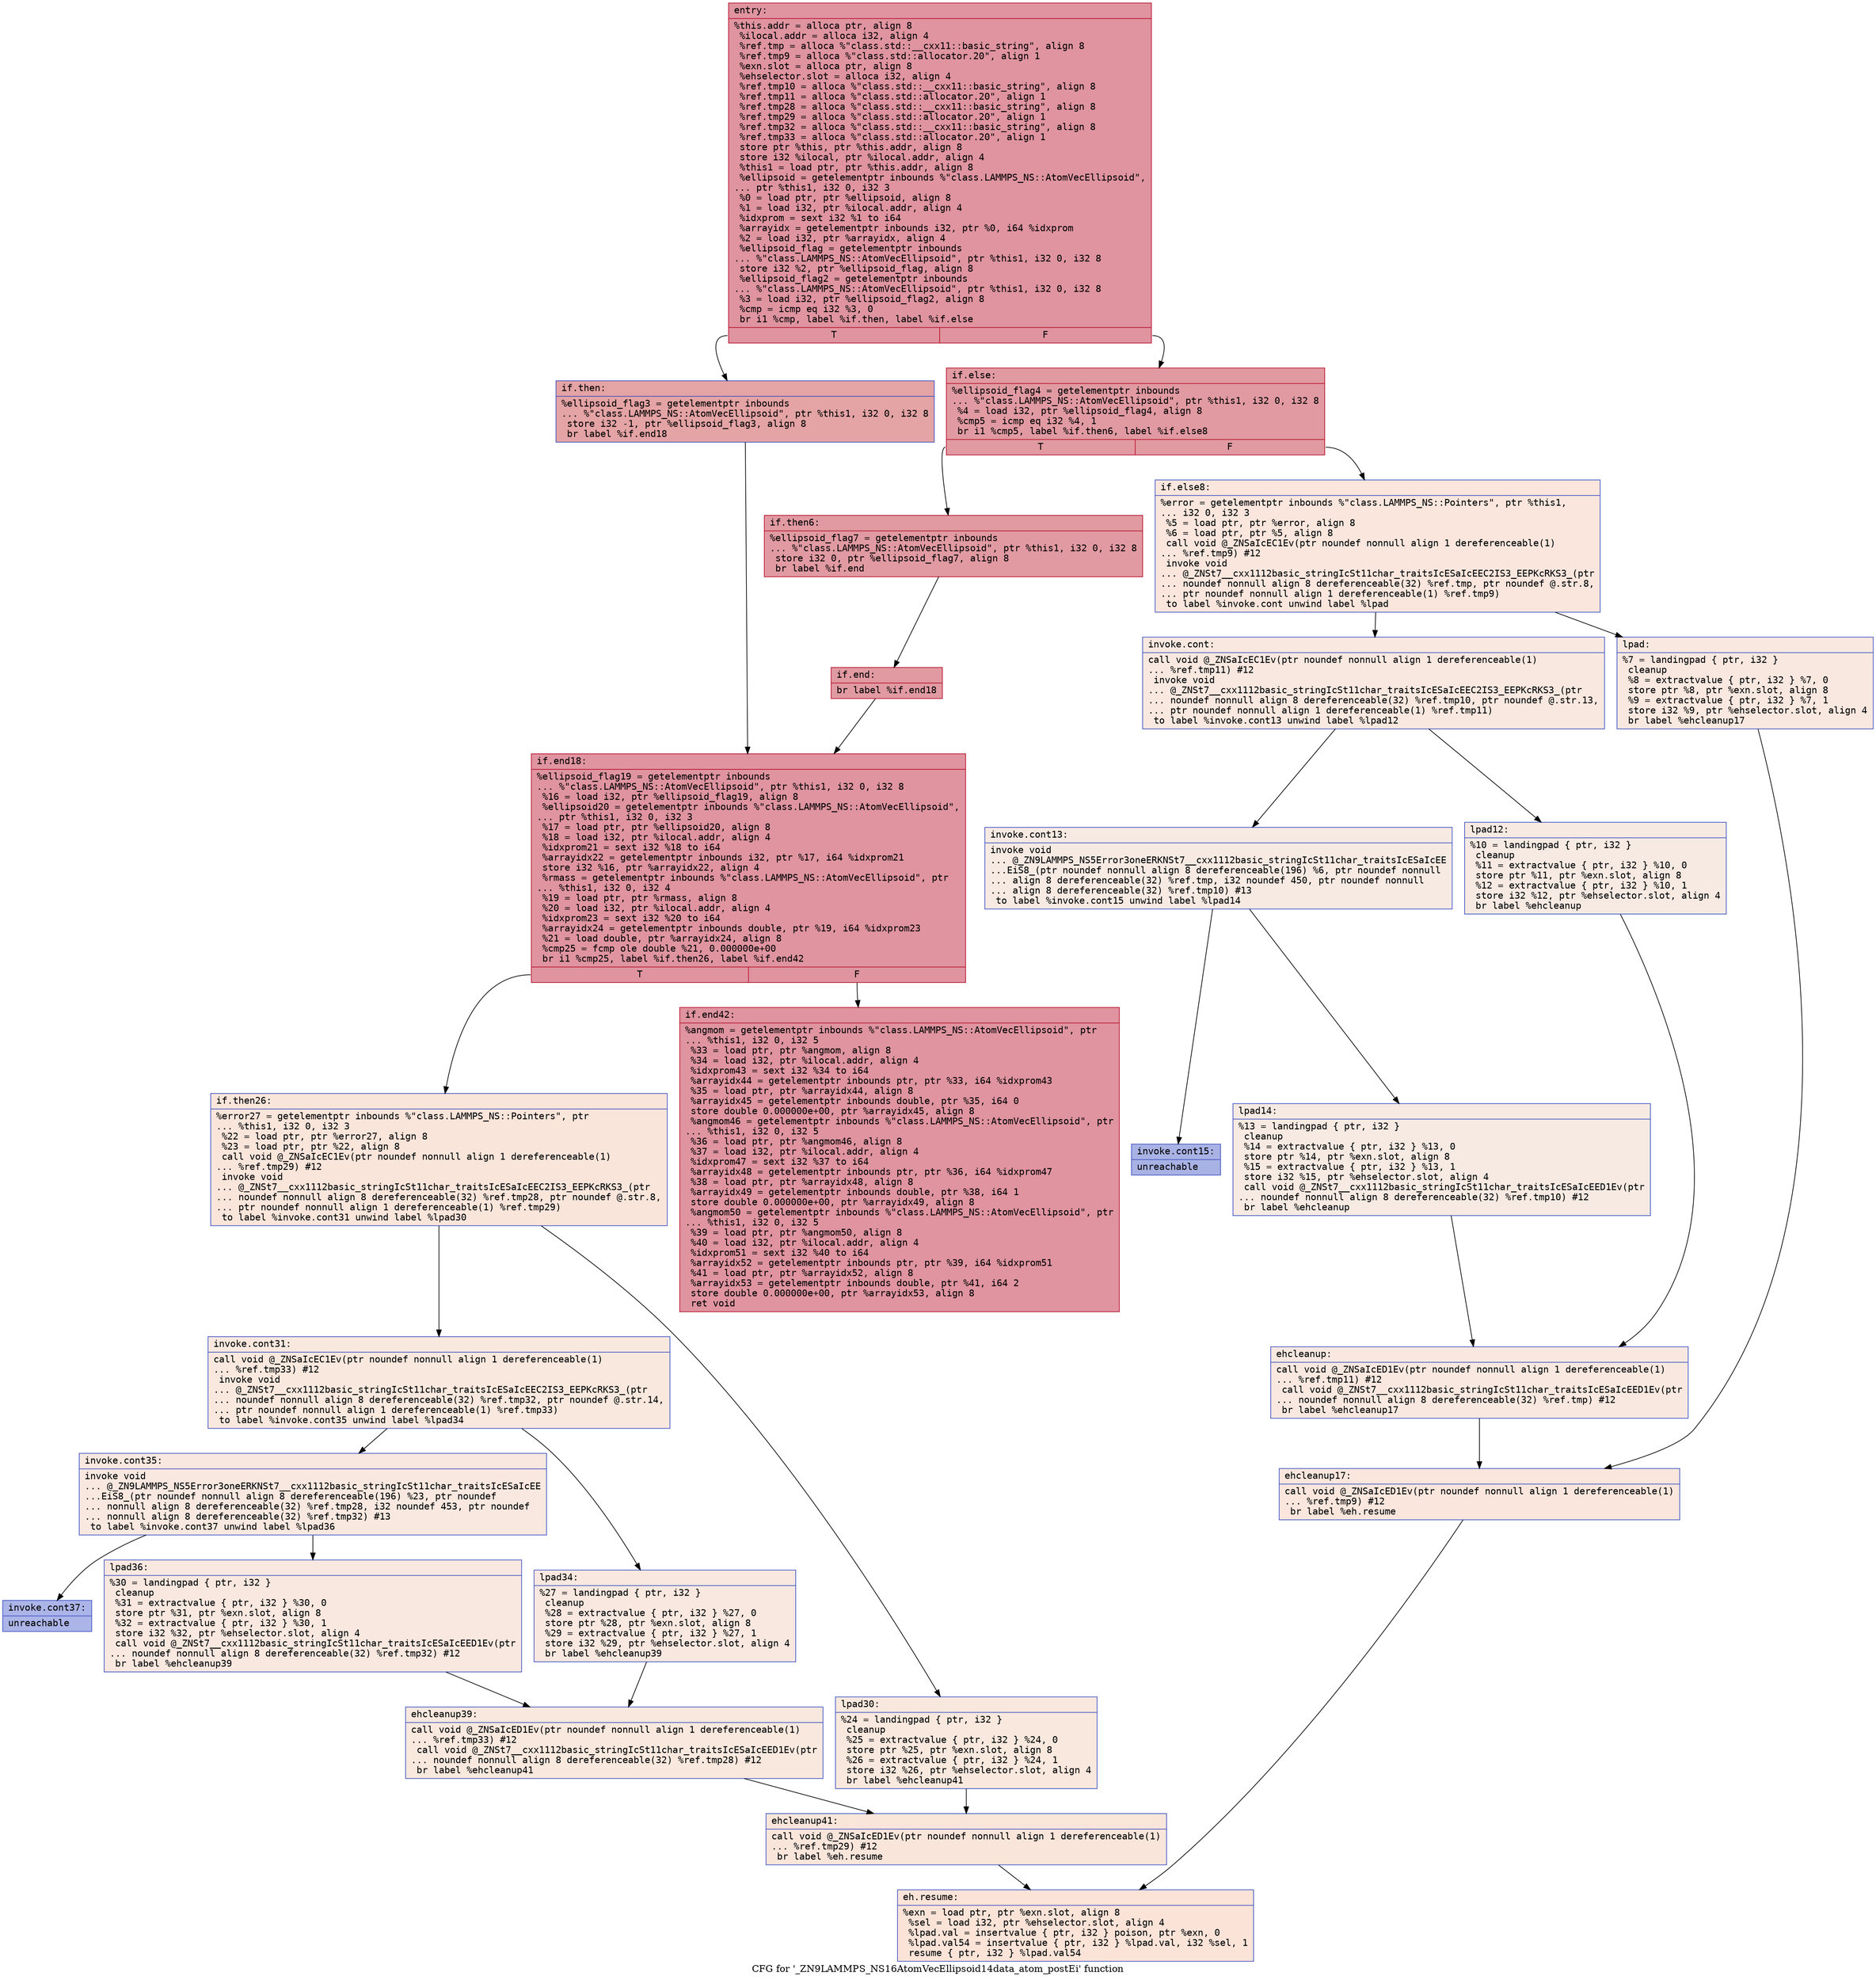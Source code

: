 digraph "CFG for '_ZN9LAMMPS_NS16AtomVecEllipsoid14data_atom_postEi' function" {
	label="CFG for '_ZN9LAMMPS_NS16AtomVecEllipsoid14data_atom_postEi' function";

	Node0x556728d70e60 [shape=record,color="#b70d28ff", style=filled, fillcolor="#b70d2870" fontname="Courier",label="{entry:\l|  %this.addr = alloca ptr, align 8\l  %ilocal.addr = alloca i32, align 4\l  %ref.tmp = alloca %\"class.std::__cxx11::basic_string\", align 8\l  %ref.tmp9 = alloca %\"class.std::allocator.20\", align 1\l  %exn.slot = alloca ptr, align 8\l  %ehselector.slot = alloca i32, align 4\l  %ref.tmp10 = alloca %\"class.std::__cxx11::basic_string\", align 8\l  %ref.tmp11 = alloca %\"class.std::allocator.20\", align 1\l  %ref.tmp28 = alloca %\"class.std::__cxx11::basic_string\", align 8\l  %ref.tmp29 = alloca %\"class.std::allocator.20\", align 1\l  %ref.tmp32 = alloca %\"class.std::__cxx11::basic_string\", align 8\l  %ref.tmp33 = alloca %\"class.std::allocator.20\", align 1\l  store ptr %this, ptr %this.addr, align 8\l  store i32 %ilocal, ptr %ilocal.addr, align 4\l  %this1 = load ptr, ptr %this.addr, align 8\l  %ellipsoid = getelementptr inbounds %\"class.LAMMPS_NS::AtomVecEllipsoid\",\l... ptr %this1, i32 0, i32 3\l  %0 = load ptr, ptr %ellipsoid, align 8\l  %1 = load i32, ptr %ilocal.addr, align 4\l  %idxprom = sext i32 %1 to i64\l  %arrayidx = getelementptr inbounds i32, ptr %0, i64 %idxprom\l  %2 = load i32, ptr %arrayidx, align 4\l  %ellipsoid_flag = getelementptr inbounds\l... %\"class.LAMMPS_NS::AtomVecEllipsoid\", ptr %this1, i32 0, i32 8\l  store i32 %2, ptr %ellipsoid_flag, align 8\l  %ellipsoid_flag2 = getelementptr inbounds\l... %\"class.LAMMPS_NS::AtomVecEllipsoid\", ptr %this1, i32 0, i32 8\l  %3 = load i32, ptr %ellipsoid_flag2, align 8\l  %cmp = icmp eq i32 %3, 0\l  br i1 %cmp, label %if.then, label %if.else\l|{<s0>T|<s1>F}}"];
	Node0x556728d70e60:s0 -> Node0x556728d72140[tooltip="entry -> if.then\nProbability 37.50%" ];
	Node0x556728d70e60:s1 -> Node0x556728d721b0[tooltip="entry -> if.else\nProbability 62.50%" ];
	Node0x556728d72140 [shape=record,color="#3d50c3ff", style=filled, fillcolor="#c32e3170" fontname="Courier",label="{if.then:\l|  %ellipsoid_flag3 = getelementptr inbounds\l... %\"class.LAMMPS_NS::AtomVecEllipsoid\", ptr %this1, i32 0, i32 8\l  store i32 -1, ptr %ellipsoid_flag3, align 8\l  br label %if.end18\l}"];
	Node0x556728d72140 -> Node0x556728d71580[tooltip="if.then -> if.end18\nProbability 100.00%" ];
	Node0x556728d721b0 [shape=record,color="#b70d28ff", style=filled, fillcolor="#bb1b2c70" fontname="Courier",label="{if.else:\l|  %ellipsoid_flag4 = getelementptr inbounds\l... %\"class.LAMMPS_NS::AtomVecEllipsoid\", ptr %this1, i32 0, i32 8\l  %4 = load i32, ptr %ellipsoid_flag4, align 8\l  %cmp5 = icmp eq i32 %4, 1\l  br i1 %cmp5, label %if.then6, label %if.else8\l|{<s0>T|<s1>F}}"];
	Node0x556728d721b0:s0 -> Node0x556728d72900[tooltip="if.else -> if.then6\nProbability 100.00%" ];
	Node0x556728d721b0:s1 -> Node0x556728d72950[tooltip="if.else -> if.else8\nProbability 0.00%" ];
	Node0x556728d72900 [shape=record,color="#b70d28ff", style=filled, fillcolor="#bb1b2c70" fontname="Courier",label="{if.then6:\l|  %ellipsoid_flag7 = getelementptr inbounds\l... %\"class.LAMMPS_NS::AtomVecEllipsoid\", ptr %this1, i32 0, i32 8\l  store i32 0, ptr %ellipsoid_flag7, align 8\l  br label %if.end\l}"];
	Node0x556728d72900 -> Node0x556728d72c40[tooltip="if.then6 -> if.end\nProbability 100.00%" ];
	Node0x556728d72950 [shape=record,color="#3d50c3ff", style=filled, fillcolor="#f3c7b170" fontname="Courier",label="{if.else8:\l|  %error = getelementptr inbounds %\"class.LAMMPS_NS::Pointers\", ptr %this1,\l... i32 0, i32 3\l  %5 = load ptr, ptr %error, align 8\l  %6 = load ptr, ptr %5, align 8\l  call void @_ZNSaIcEC1Ev(ptr noundef nonnull align 1 dereferenceable(1)\l... %ref.tmp9) #12\l  invoke void\l... @_ZNSt7__cxx1112basic_stringIcSt11char_traitsIcESaIcEEC2IS3_EEPKcRKS3_(ptr\l... noundef nonnull align 8 dereferenceable(32) %ref.tmp, ptr noundef @.str.8,\l... ptr noundef nonnull align 1 dereferenceable(1) %ref.tmp9)\l          to label %invoke.cont unwind label %lpad\l}"];
	Node0x556728d72950 -> Node0x556728d73080[tooltip="if.else8 -> invoke.cont\nProbability 50.00%" ];
	Node0x556728d72950 -> Node0x556728d730d0[tooltip="if.else8 -> lpad\nProbability 50.00%" ];
	Node0x556728d73080 [shape=record,color="#3d50c3ff", style=filled, fillcolor="#f1ccb870" fontname="Courier",label="{invoke.cont:\l|  call void @_ZNSaIcEC1Ev(ptr noundef nonnull align 1 dereferenceable(1)\l... %ref.tmp11) #12\l  invoke void\l... @_ZNSt7__cxx1112basic_stringIcSt11char_traitsIcESaIcEEC2IS3_EEPKcRKS3_(ptr\l... noundef nonnull align 8 dereferenceable(32) %ref.tmp10, ptr noundef @.str.13,\l... ptr noundef nonnull align 1 dereferenceable(1) %ref.tmp11)\l          to label %invoke.cont13 unwind label %lpad12\l}"];
	Node0x556728d73080 -> Node0x556728d733f0[tooltip="invoke.cont -> invoke.cont13\nProbability 50.00%" ];
	Node0x556728d73080 -> Node0x556728d73440[tooltip="invoke.cont -> lpad12\nProbability 50.00%" ];
	Node0x556728d733f0 [shape=record,color="#3d50c3ff", style=filled, fillcolor="#eed0c070" fontname="Courier",label="{invoke.cont13:\l|  invoke void\l... @_ZN9LAMMPS_NS5Error3oneERKNSt7__cxx1112basic_stringIcSt11char_traitsIcESaIcEE\l...EiS8_(ptr noundef nonnull align 8 dereferenceable(196) %6, ptr noundef nonnull\l... align 8 dereferenceable(32) %ref.tmp, i32 noundef 450, ptr noundef nonnull\l... align 8 dereferenceable(32) %ref.tmp10) #13\l          to label %invoke.cont15 unwind label %lpad14\l}"];
	Node0x556728d733f0 -> Node0x556728d733a0[tooltip="invoke.cont13 -> invoke.cont15\nProbability 0.00%" ];
	Node0x556728d733f0 -> Node0x556728dc4010[tooltip="invoke.cont13 -> lpad14\nProbability 100.00%" ];
	Node0x556728d733a0 [shape=record,color="#3d50c3ff", style=filled, fillcolor="#3d50c370" fontname="Courier",label="{invoke.cont15:\l|  unreachable\l}"];
	Node0x556728d730d0 [shape=record,color="#3d50c3ff", style=filled, fillcolor="#f1ccb870" fontname="Courier",label="{lpad:\l|  %7 = landingpad \{ ptr, i32 \}\l          cleanup\l  %8 = extractvalue \{ ptr, i32 \} %7, 0\l  store ptr %8, ptr %exn.slot, align 8\l  %9 = extractvalue \{ ptr, i32 \} %7, 1\l  store i32 %9, ptr %ehselector.slot, align 4\l  br label %ehcleanup17\l}"];
	Node0x556728d730d0 -> Node0x556728dc45b0[tooltip="lpad -> ehcleanup17\nProbability 100.00%" ];
	Node0x556728d73440 [shape=record,color="#3d50c3ff", style=filled, fillcolor="#eed0c070" fontname="Courier",label="{lpad12:\l|  %10 = landingpad \{ ptr, i32 \}\l          cleanup\l  %11 = extractvalue \{ ptr, i32 \} %10, 0\l  store ptr %11, ptr %exn.slot, align 8\l  %12 = extractvalue \{ ptr, i32 \} %10, 1\l  store i32 %12, ptr %ehselector.slot, align 4\l  br label %ehcleanup\l}"];
	Node0x556728d73440 -> Node0x556728dc4900[tooltip="lpad12 -> ehcleanup\nProbability 100.00%" ];
	Node0x556728dc4010 [shape=record,color="#3d50c3ff", style=filled, fillcolor="#eed0c070" fontname="Courier",label="{lpad14:\l|  %13 = landingpad \{ ptr, i32 \}\l          cleanup\l  %14 = extractvalue \{ ptr, i32 \} %13, 0\l  store ptr %14, ptr %exn.slot, align 8\l  %15 = extractvalue \{ ptr, i32 \} %13, 1\l  store i32 %15, ptr %ehselector.slot, align 4\l  call void @_ZNSt7__cxx1112basic_stringIcSt11char_traitsIcESaIcEED1Ev(ptr\l... noundef nonnull align 8 dereferenceable(32) %ref.tmp10) #12\l  br label %ehcleanup\l}"];
	Node0x556728dc4010 -> Node0x556728dc4900[tooltip="lpad14 -> ehcleanup\nProbability 100.00%" ];
	Node0x556728dc4900 [shape=record,color="#3d50c3ff", style=filled, fillcolor="#f1ccb870" fontname="Courier",label="{ehcleanup:\l|  call void @_ZNSaIcED1Ev(ptr noundef nonnull align 1 dereferenceable(1)\l... %ref.tmp11) #12\l  call void @_ZNSt7__cxx1112basic_stringIcSt11char_traitsIcESaIcEED1Ev(ptr\l... noundef nonnull align 8 dereferenceable(32) %ref.tmp) #12\l  br label %ehcleanup17\l}"];
	Node0x556728dc4900 -> Node0x556728dc45b0[tooltip="ehcleanup -> ehcleanup17\nProbability 100.00%" ];
	Node0x556728dc45b0 [shape=record,color="#3d50c3ff", style=filled, fillcolor="#f3c7b170" fontname="Courier",label="{ehcleanup17:\l|  call void @_ZNSaIcED1Ev(ptr noundef nonnull align 1 dereferenceable(1)\l... %ref.tmp9) #12\l  br label %eh.resume\l}"];
	Node0x556728dc45b0 -> Node0x556728dc51b0[tooltip="ehcleanup17 -> eh.resume\nProbability 100.00%" ];
	Node0x556728d72c40 [shape=record,color="#b70d28ff", style=filled, fillcolor="#bb1b2c70" fontname="Courier",label="{if.end:\l|  br label %if.end18\l}"];
	Node0x556728d72c40 -> Node0x556728d71580[tooltip="if.end -> if.end18\nProbability 100.00%" ];
	Node0x556728d71580 [shape=record,color="#b70d28ff", style=filled, fillcolor="#b70d2870" fontname="Courier",label="{if.end18:\l|  %ellipsoid_flag19 = getelementptr inbounds\l... %\"class.LAMMPS_NS::AtomVecEllipsoid\", ptr %this1, i32 0, i32 8\l  %16 = load i32, ptr %ellipsoid_flag19, align 8\l  %ellipsoid20 = getelementptr inbounds %\"class.LAMMPS_NS::AtomVecEllipsoid\",\l... ptr %this1, i32 0, i32 3\l  %17 = load ptr, ptr %ellipsoid20, align 8\l  %18 = load i32, ptr %ilocal.addr, align 4\l  %idxprom21 = sext i32 %18 to i64\l  %arrayidx22 = getelementptr inbounds i32, ptr %17, i64 %idxprom21\l  store i32 %16, ptr %arrayidx22, align 4\l  %rmass = getelementptr inbounds %\"class.LAMMPS_NS::AtomVecEllipsoid\", ptr\l... %this1, i32 0, i32 4\l  %19 = load ptr, ptr %rmass, align 8\l  %20 = load i32, ptr %ilocal.addr, align 4\l  %idxprom23 = sext i32 %20 to i64\l  %arrayidx24 = getelementptr inbounds double, ptr %19, i64 %idxprom23\l  %21 = load double, ptr %arrayidx24, align 8\l  %cmp25 = fcmp ole double %21, 0.000000e+00\l  br i1 %cmp25, label %if.then26, label %if.end42\l|{<s0>T|<s1>F}}"];
	Node0x556728d71580:s0 -> Node0x556728d724c0[tooltip="if.end18 -> if.then26\nProbability 0.00%" ];
	Node0x556728d71580:s1 -> Node0x556728d72540[tooltip="if.end18 -> if.end42\nProbability 100.00%" ];
	Node0x556728d724c0 [shape=record,color="#3d50c3ff", style=filled, fillcolor="#f4c5ad70" fontname="Courier",label="{if.then26:\l|  %error27 = getelementptr inbounds %\"class.LAMMPS_NS::Pointers\", ptr\l... %this1, i32 0, i32 3\l  %22 = load ptr, ptr %error27, align 8\l  %23 = load ptr, ptr %22, align 8\l  call void @_ZNSaIcEC1Ev(ptr noundef nonnull align 1 dereferenceable(1)\l... %ref.tmp29) #12\l  invoke void\l... @_ZNSt7__cxx1112basic_stringIcSt11char_traitsIcESaIcEEC2IS3_EEPKcRKS3_(ptr\l... noundef nonnull align 8 dereferenceable(32) %ref.tmp28, ptr noundef @.str.8,\l... ptr noundef nonnull align 1 dereferenceable(1) %ref.tmp29)\l          to label %invoke.cont31 unwind label %lpad30\l}"];
	Node0x556728d724c0 -> Node0x556728dc64f0[tooltip="if.then26 -> invoke.cont31\nProbability 50.00%" ];
	Node0x556728d724c0 -> Node0x556728dc6540[tooltip="if.then26 -> lpad30\nProbability 50.00%" ];
	Node0x556728dc64f0 [shape=record,color="#3d50c3ff", style=filled, fillcolor="#f2cab570" fontname="Courier",label="{invoke.cont31:\l|  call void @_ZNSaIcEC1Ev(ptr noundef nonnull align 1 dereferenceable(1)\l... %ref.tmp33) #12\l  invoke void\l... @_ZNSt7__cxx1112basic_stringIcSt11char_traitsIcESaIcEEC2IS3_EEPKcRKS3_(ptr\l... noundef nonnull align 8 dereferenceable(32) %ref.tmp32, ptr noundef @.str.14,\l... ptr noundef nonnull align 1 dereferenceable(1) %ref.tmp33)\l          to label %invoke.cont35 unwind label %lpad34\l}"];
	Node0x556728dc64f0 -> Node0x556728dc6860[tooltip="invoke.cont31 -> invoke.cont35\nProbability 50.00%" ];
	Node0x556728dc64f0 -> Node0x556728dc68b0[tooltip="invoke.cont31 -> lpad34\nProbability 50.00%" ];
	Node0x556728dc6860 [shape=record,color="#3d50c3ff", style=filled, fillcolor="#f1ccb870" fontname="Courier",label="{invoke.cont35:\l|  invoke void\l... @_ZN9LAMMPS_NS5Error3oneERKNSt7__cxx1112basic_stringIcSt11char_traitsIcESaIcEE\l...EiS8_(ptr noundef nonnull align 8 dereferenceable(196) %23, ptr noundef\l... nonnull align 8 dereferenceable(32) %ref.tmp28, i32 noundef 453, ptr noundef\l... nonnull align 8 dereferenceable(32) %ref.tmp32) #13\l          to label %invoke.cont37 unwind label %lpad36\l}"];
	Node0x556728dc6860 -> Node0x556728dc6810[tooltip="invoke.cont35 -> invoke.cont37\nProbability 0.00%" ];
	Node0x556728dc6860 -> Node0x556728dc6b70[tooltip="invoke.cont35 -> lpad36\nProbability 100.00%" ];
	Node0x556728dc6810 [shape=record,color="#3d50c3ff", style=filled, fillcolor="#4358cb70" fontname="Courier",label="{invoke.cont37:\l|  unreachable\l}"];
	Node0x556728dc6540 [shape=record,color="#3d50c3ff", style=filled, fillcolor="#f2cab570" fontname="Courier",label="{lpad30:\l|  %24 = landingpad \{ ptr, i32 \}\l          cleanup\l  %25 = extractvalue \{ ptr, i32 \} %24, 0\l  store ptr %25, ptr %exn.slot, align 8\l  %26 = extractvalue \{ ptr, i32 \} %24, 1\l  store i32 %26, ptr %ehselector.slot, align 4\l  br label %ehcleanup41\l}"];
	Node0x556728dc6540 -> Node0x556728dc7130[tooltip="lpad30 -> ehcleanup41\nProbability 100.00%" ];
	Node0x556728dc68b0 [shape=record,color="#3d50c3ff", style=filled, fillcolor="#f1ccb870" fontname="Courier",label="{lpad34:\l|  %27 = landingpad \{ ptr, i32 \}\l          cleanup\l  %28 = extractvalue \{ ptr, i32 \} %27, 0\l  store ptr %28, ptr %exn.slot, align 8\l  %29 = extractvalue \{ ptr, i32 \} %27, 1\l  store i32 %29, ptr %ehselector.slot, align 4\l  br label %ehcleanup39\l}"];
	Node0x556728dc68b0 -> Node0x556728dc7480[tooltip="lpad34 -> ehcleanup39\nProbability 100.00%" ];
	Node0x556728dc6b70 [shape=record,color="#3d50c3ff", style=filled, fillcolor="#f1ccb870" fontname="Courier",label="{lpad36:\l|  %30 = landingpad \{ ptr, i32 \}\l          cleanup\l  %31 = extractvalue \{ ptr, i32 \} %30, 0\l  store ptr %31, ptr %exn.slot, align 8\l  %32 = extractvalue \{ ptr, i32 \} %30, 1\l  store i32 %32, ptr %ehselector.slot, align 4\l  call void @_ZNSt7__cxx1112basic_stringIcSt11char_traitsIcESaIcEED1Ev(ptr\l... noundef nonnull align 8 dereferenceable(32) %ref.tmp32) #12\l  br label %ehcleanup39\l}"];
	Node0x556728dc6b70 -> Node0x556728dc7480[tooltip="lpad36 -> ehcleanup39\nProbability 100.00%" ];
	Node0x556728dc7480 [shape=record,color="#3d50c3ff", style=filled, fillcolor="#f2cab570" fontname="Courier",label="{ehcleanup39:\l|  call void @_ZNSaIcED1Ev(ptr noundef nonnull align 1 dereferenceable(1)\l... %ref.tmp33) #12\l  call void @_ZNSt7__cxx1112basic_stringIcSt11char_traitsIcESaIcEED1Ev(ptr\l... noundef nonnull align 8 dereferenceable(32) %ref.tmp28) #12\l  br label %ehcleanup41\l}"];
	Node0x556728dc7480 -> Node0x556728dc7130[tooltip="ehcleanup39 -> ehcleanup41\nProbability 100.00%" ];
	Node0x556728dc7130 [shape=record,color="#3d50c3ff", style=filled, fillcolor="#f4c5ad70" fontname="Courier",label="{ehcleanup41:\l|  call void @_ZNSaIcED1Ev(ptr noundef nonnull align 1 dereferenceable(1)\l... %ref.tmp29) #12\l  br label %eh.resume\l}"];
	Node0x556728dc7130 -> Node0x556728dc51b0[tooltip="ehcleanup41 -> eh.resume\nProbability 100.00%" ];
	Node0x556728d72540 [shape=record,color="#b70d28ff", style=filled, fillcolor="#b70d2870" fontname="Courier",label="{if.end42:\l|  %angmom = getelementptr inbounds %\"class.LAMMPS_NS::AtomVecEllipsoid\", ptr\l... %this1, i32 0, i32 5\l  %33 = load ptr, ptr %angmom, align 8\l  %34 = load i32, ptr %ilocal.addr, align 4\l  %idxprom43 = sext i32 %34 to i64\l  %arrayidx44 = getelementptr inbounds ptr, ptr %33, i64 %idxprom43\l  %35 = load ptr, ptr %arrayidx44, align 8\l  %arrayidx45 = getelementptr inbounds double, ptr %35, i64 0\l  store double 0.000000e+00, ptr %arrayidx45, align 8\l  %angmom46 = getelementptr inbounds %\"class.LAMMPS_NS::AtomVecEllipsoid\", ptr\l... %this1, i32 0, i32 5\l  %36 = load ptr, ptr %angmom46, align 8\l  %37 = load i32, ptr %ilocal.addr, align 4\l  %idxprom47 = sext i32 %37 to i64\l  %arrayidx48 = getelementptr inbounds ptr, ptr %36, i64 %idxprom47\l  %38 = load ptr, ptr %arrayidx48, align 8\l  %arrayidx49 = getelementptr inbounds double, ptr %38, i64 1\l  store double 0.000000e+00, ptr %arrayidx49, align 8\l  %angmom50 = getelementptr inbounds %\"class.LAMMPS_NS::AtomVecEllipsoid\", ptr\l... %this1, i32 0, i32 5\l  %39 = load ptr, ptr %angmom50, align 8\l  %40 = load i32, ptr %ilocal.addr, align 4\l  %idxprom51 = sext i32 %40 to i64\l  %arrayidx52 = getelementptr inbounds ptr, ptr %39, i64 %idxprom51\l  %41 = load ptr, ptr %arrayidx52, align 8\l  %arrayidx53 = getelementptr inbounds double, ptr %41, i64 2\l  store double 0.000000e+00, ptr %arrayidx53, align 8\l  ret void\l}"];
	Node0x556728dc51b0 [shape=record,color="#3d50c3ff", style=filled, fillcolor="#f6bfa670" fontname="Courier",label="{eh.resume:\l|  %exn = load ptr, ptr %exn.slot, align 8\l  %sel = load i32, ptr %ehselector.slot, align 4\l  %lpad.val = insertvalue \{ ptr, i32 \} poison, ptr %exn, 0\l  %lpad.val54 = insertvalue \{ ptr, i32 \} %lpad.val, i32 %sel, 1\l  resume \{ ptr, i32 \} %lpad.val54\l}"];
}

